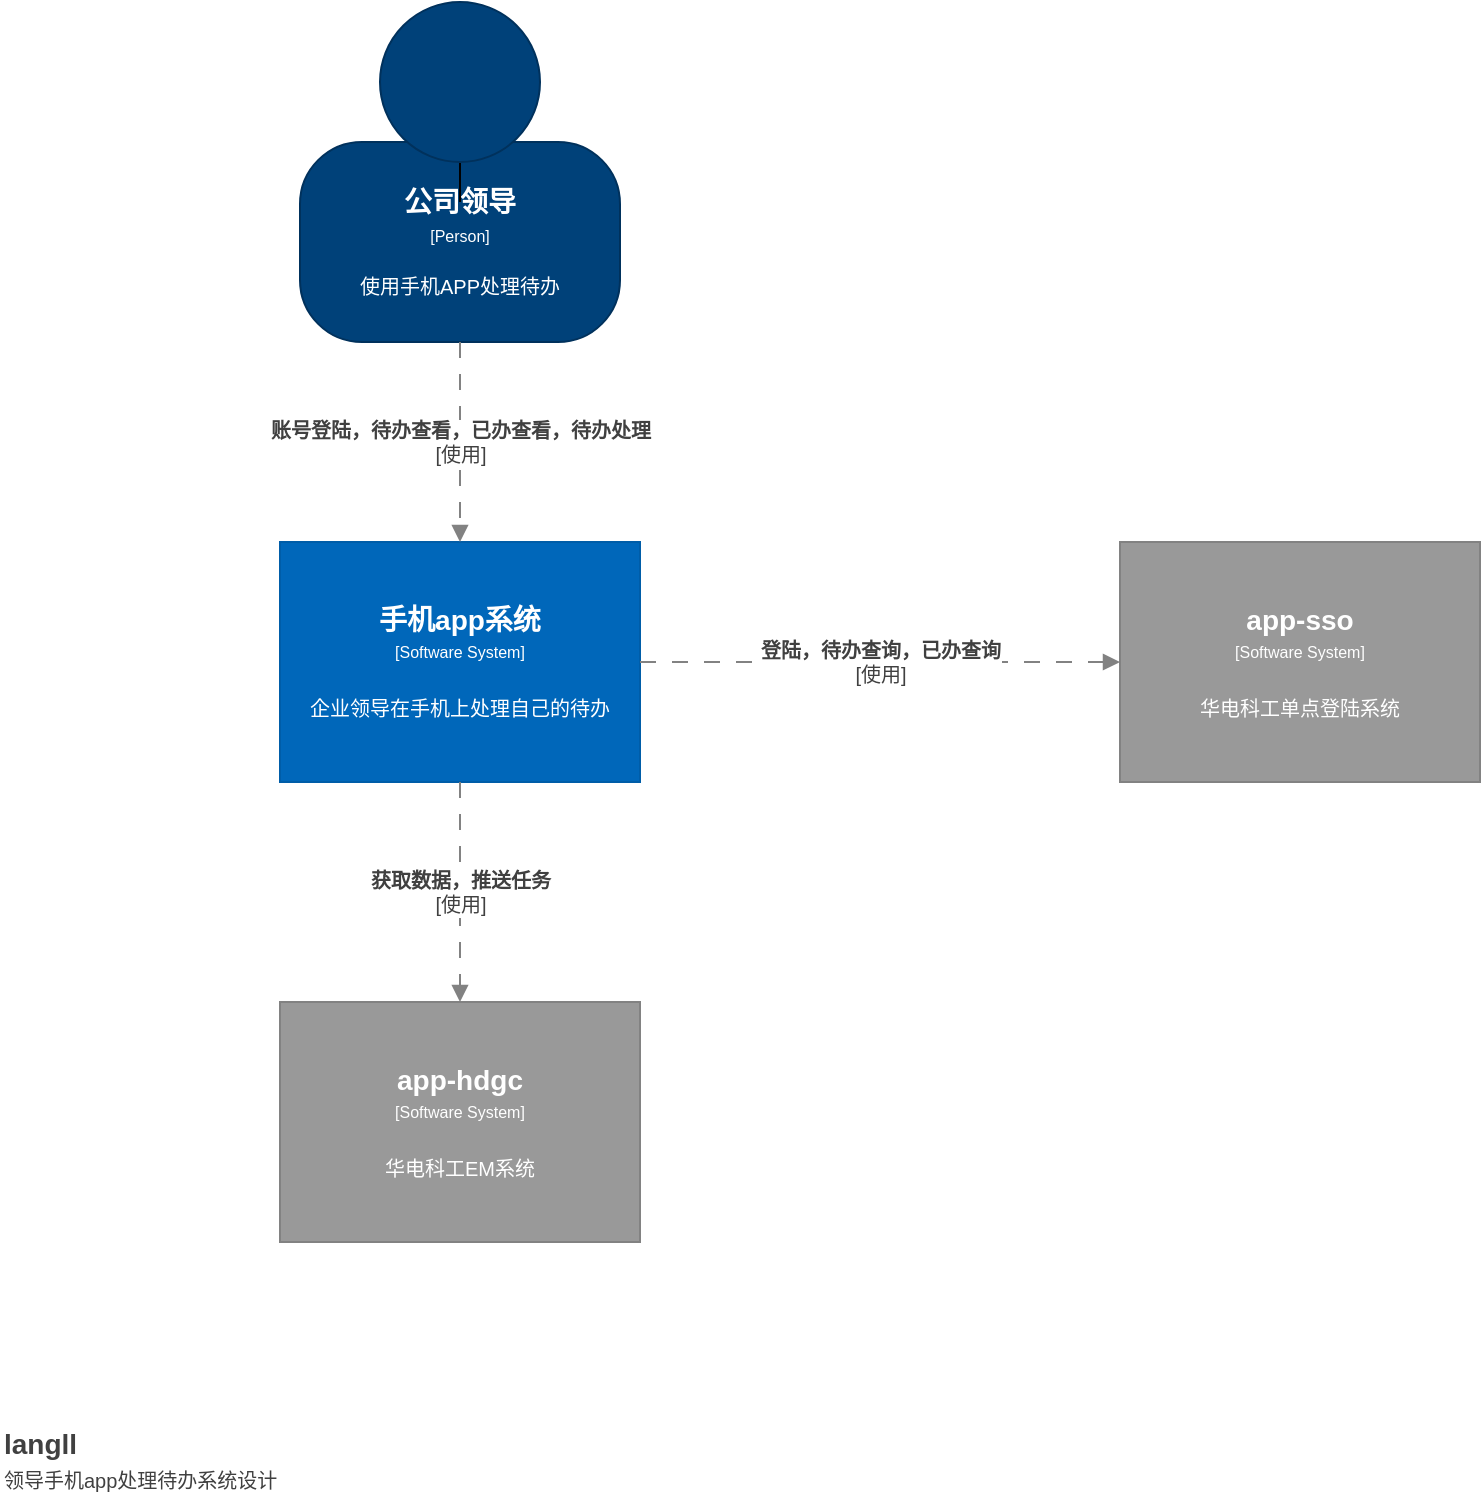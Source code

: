 <mxfile version="13.7.5" type="github" pages="4">
  <diagram id="926w7o4FcigpHhNNAj3N" name="SystemContext">
    <mxGraphModel dx="1494" dy="682" grid="1" gridSize="10" guides="1" tooltips="1" connect="1" arrows="1" fold="1" page="1" pageScale="1" pageWidth="827" pageHeight="1169" math="0" shadow="0">
      <root>
        <mxCell id="0" />
        <mxCell id="1" parent="0" />
        <object label="" placeholders="1" instruction="edit data of the lower shape within the group" id="P8x6p3vfiTRjT2RQCYrA-1">
          <mxCell style="group;resizable=0;" parent="1" vertex="1" connectable="0">
            <mxGeometry x="170" y="50" width="160" height="170" as="geometry" />
          </mxCell>
        </object>
        <object label="&lt;div style=&quot;color: rgb(255 , 255 , 255) ; white-space: normal&quot;&gt;&lt;span style=&quot;font-size: 14px&quot;&gt;&lt;b&gt;%name%&lt;/b&gt;&lt;/span&gt;&lt;/div&gt;&lt;div style=&quot;color: rgb(255 , 255 , 255) ; white-space: normal&quot;&gt;&lt;font style=&quot;font-size: 8px&quot;&gt;[Person]&lt;/font&gt;&lt;/div&gt;&lt;div style=&quot;color: rgb(255 , 255 , 255) ; white-space: normal ; font-size: 8px&quot;&gt;&lt;span style=&quot;font-size: x-small&quot;&gt;&lt;br&gt;&lt;/span&gt;&lt;/div&gt;&lt;div style=&quot;color: rgb(255 , 255 , 255) ; white-space: normal&quot;&gt;&lt;font size=&quot;1&quot;&gt;%description%&lt;/font&gt;&lt;/div&gt;" name="公司领导" description="使用手机APP处理待办" placeholders="1" id="P8x6p3vfiTRjT2RQCYrA-2">
          <mxCell style="rounded=1;whiteSpace=wrap;html=1;strokeColor=#00315C;fillColor=#004179;fontColor=#000000;arcSize=31;" parent="P8x6p3vfiTRjT2RQCYrA-1" vertex="1">
            <mxGeometry y="70" width="160" height="100" as="geometry" />
          </mxCell>
        </object>
        <mxCell id="P8x6p3vfiTRjT2RQCYrA-3" style="edgeStyle=orthogonalEdgeStyle;rounded=0;orthogonalLoop=1;jettySize=auto;html=1;exitX=0.5;exitY=1;exitDx=0;exitDy=0;" parent="P8x6p3vfiTRjT2RQCYrA-1" source="P8x6p3vfiTRjT2RQCYrA-4" target="P8x6p3vfiTRjT2RQCYrA-2" edge="1">
          <mxGeometry relative="1" as="geometry" />
        </mxCell>
        <mxCell id="P8x6p3vfiTRjT2RQCYrA-4" value="" style="ellipse;whiteSpace=wrap;html=1;aspect=fixed;strokeColor=#00315C;fillColor=#004179;fontColor=#000000;" parent="P8x6p3vfiTRjT2RQCYrA-1" vertex="1">
          <mxGeometry x="40" width="80" height="80" as="geometry" />
        </mxCell>
        <object label="&lt;div&gt;&lt;span style=&quot;font-size: 14px&quot;&gt;&lt;b&gt;%name%&lt;/b&gt;&lt;/span&gt;&lt;/div&gt;&lt;div&gt;&lt;span style=&quot;font-size: 8px&quot;&gt;[Software System&lt;/span&gt;&lt;span style=&quot;font-size: 8px&quot;&gt;]&lt;/span&gt;&lt;/div&gt;&lt;div&gt;&lt;span style=&quot;font-size: 8px&quot;&gt;&lt;br&gt;&lt;/span&gt;&lt;/div&gt;&lt;div&gt;&lt;font size=&quot;1&quot;&gt;%description%&lt;/font&gt;&lt;/div&gt;" placeholders="1" name="app-sso" description="华电科工单点登陆系统" id="ylfZQtMYB7meIMETCDR3-1">
          <mxCell style="rounded=0;whiteSpace=wrap;html=1;fillColor=#999999;fontColor=#FFFFFF;strokeColor=#828282;resizable=0;" parent="1" vertex="1">
            <mxGeometry x="580" y="320" width="180" height="120" as="geometry" />
          </mxCell>
        </object>
        <object label="&lt;div&gt;&lt;span style=&quot;font-size: 14px&quot;&gt;&lt;b&gt;%name%&lt;/b&gt;&lt;/span&gt;&lt;/div&gt;&lt;div&gt;&lt;span style=&quot;font-size: 8px&quot;&gt;[Software System&lt;/span&gt;&lt;span style=&quot;font-size: 8px&quot;&gt;]&lt;/span&gt;&lt;/div&gt;&lt;div&gt;&lt;span style=&quot;font-size: 8px&quot;&gt;&lt;br&gt;&lt;/span&gt;&lt;/div&gt;&lt;div&gt;&lt;font size=&quot;1&quot;&gt;%description%&lt;/font&gt;&lt;/div&gt;" placeholders="1" name="app-hdgc" description="华电科工EM系统" id="tbXTZp62uFGgU7DeJs3Y-2">
          <mxCell style="rounded=0;whiteSpace=wrap;html=1;fillColor=#999999;fontColor=#FFFFFF;strokeColor=#828282;resizable=0;" parent="1" vertex="1">
            <mxGeometry x="160" y="550" width="180" height="120" as="geometry" />
          </mxCell>
        </object>
        <object label="&lt;div&gt;&lt;span style=&quot;font-size: 14px&quot;&gt;&lt;b&gt;%name%&lt;/b&gt;&lt;/span&gt;&lt;/div&gt;&lt;div&gt;&lt;span style=&quot;font-size: 8px&quot;&gt;[Software System]&lt;/span&gt;&lt;/div&gt;&lt;div&gt;&lt;span style=&quot;font-size: 8px&quot;&gt;&lt;br&gt;&lt;/span&gt;&lt;/div&gt;&lt;div&gt;&lt;font size=&quot;1&quot;&gt;%description%&lt;/font&gt;&lt;/div&gt;" placeholders="1" name="手机app系统" description="企业领导在手机上处理自己的待办" id="DwefSHbZ7Ruldl-tDyvk-1">
          <mxCell style="rounded=0;whiteSpace=wrap;html=1;fillColor=#0067BA;fontColor=#FFFFFF;strokeColor=#005DA8;resizable=0;" parent="1" vertex="1">
            <mxGeometry x="160" y="320" width="180" height="120" as="geometry" />
          </mxCell>
        </object>
        <object label="%name%&lt;br style=&quot;font-size: 10px&quot;&gt;&lt;font size=&quot;1&quot;&gt;&lt;span style=&quot;font-weight: 400&quot;&gt;%description%&lt;/span&gt;&lt;/font&gt;" placeholders="1" name="langll" description="领导手机app处理待办系统设计" id="DlchU4xsN562yn433zhd-1">
          <mxCell style="text;html=1;resizable=0;points=[];autosize=1;align=left;verticalAlign=top;spacingTop=-4;fontSize=14;fontColor=#404040;fontStyle=1" parent="1" vertex="1">
            <mxGeometry x="20" y="760" width="110" height="40" as="geometry" />
          </mxCell>
        </object>
        <object label="&lt;b&gt;%name%&lt;/b&gt;&lt;br style=&quot;font-size: 10px&quot;&gt;[%technology%]" placeholders="1" name="登陆，待办查询，已办查询" technology="使用" id="pPQWXcppVAksC3vdWv8p-1">
          <mxCell style="endArrow=block;html=1;fontSize=10;fontColor=#404040;strokeWidth=1;endFill=1;dashed=1;dashPattern=8 8;strokeColor=#828282;elbow=vertical;exitX=1;exitY=0.5;exitDx=0;exitDy=0;" parent="1" source="DwefSHbZ7Ruldl-tDyvk-1" target="ylfZQtMYB7meIMETCDR3-1" edge="1">
            <mxGeometry width="50" height="50" relative="1" as="geometry">
              <mxPoint x="320" y="480" as="sourcePoint" />
              <mxPoint x="520" y="480" as="targetPoint" />
            </mxGeometry>
          </mxCell>
        </object>
        <object label="&lt;b&gt;%name%&lt;/b&gt;&lt;br style=&quot;font-size: 10px&quot;&gt;[%technology%]" placeholders="1" name="获取数据，推送任务" technology="使用" id="pPQWXcppVAksC3vdWv8p-2">
          <mxCell style="endArrow=block;html=1;fontSize=10;fontColor=#404040;strokeWidth=1;endFill=1;dashed=1;dashPattern=8 8;strokeColor=#828282;elbow=vertical;exitX=0.5;exitY=1;exitDx=0;exitDy=0;" parent="1" source="DwefSHbZ7Ruldl-tDyvk-1" target="tbXTZp62uFGgU7DeJs3Y-2" edge="1">
            <mxGeometry width="50" height="50" relative="1" as="geometry">
              <mxPoint x="350" y="390" as="sourcePoint" />
              <mxPoint x="590" y="390" as="targetPoint" />
            </mxGeometry>
          </mxCell>
        </object>
        <object label="&lt;b&gt;%name%&lt;/b&gt;&lt;br style=&quot;font-size: 10px&quot;&gt;[%technology%]" placeholders="1" name="账号登陆，待办查看，已办查看，待办处理" technology="使用" id="W298zMpolFrmNejDX7Bh-1">
          <mxCell style="endArrow=block;html=1;fontSize=10;fontColor=#404040;strokeWidth=1;endFill=1;dashed=1;dashPattern=8 8;strokeColor=#828282;elbow=vertical;exitX=0.5;exitY=1;exitDx=0;exitDy=0;" parent="1" source="P8x6p3vfiTRjT2RQCYrA-2" target="DwefSHbZ7Ruldl-tDyvk-1" edge="1">
            <mxGeometry width="50" height="50" relative="1" as="geometry">
              <mxPoint x="320" y="480" as="sourcePoint" />
              <mxPoint x="520" y="480" as="targetPoint" />
            </mxGeometry>
          </mxCell>
        </object>
      </root>
    </mxGraphModel>
  </diagram>
  <diagram id="YbTrzB03rd9YokiMksnH" name="System">
    <mxGraphModel dx="1494" dy="682" grid="1" gridSize="10" guides="1" tooltips="1" connect="1" arrows="1" fold="1" page="1" pageScale="1" pageWidth="827" pageHeight="1169" math="0" shadow="0">
      <root>
        <mxCell id="LcyV73T0PX3PL6ohRNxu-0" />
        <mxCell id="LcyV73T0PX3PL6ohRNxu-1" parent="LcyV73T0PX3PL6ohRNxu-0" />
        <object label="" placeholders="1" instruction="edit data of the lower shape within the group" id="Twr7ePzMuTap9Bz_wyVr-0">
          <mxCell style="group;resizable=0;" vertex="1" connectable="0" parent="LcyV73T0PX3PL6ohRNxu-1">
            <mxGeometry x="180" y="50" width="160" height="170" as="geometry" />
          </mxCell>
        </object>
        <object label="&lt;div style=&quot;color: rgb(255 , 255 , 255) ; white-space: normal&quot;&gt;&lt;span style=&quot;font-size: 14px&quot;&gt;&lt;b&gt;%name%&lt;/b&gt;&lt;/span&gt;&lt;/div&gt;&lt;div style=&quot;color: rgb(255 , 255 , 255) ; white-space: normal&quot;&gt;&lt;font style=&quot;font-size: 8px&quot;&gt;[Person]&lt;/font&gt;&lt;/div&gt;&lt;div style=&quot;color: rgb(255 , 255 , 255) ; white-space: normal ; font-size: 8px&quot;&gt;&lt;span style=&quot;font-size: x-small&quot;&gt;&lt;br&gt;&lt;/span&gt;&lt;/div&gt;&lt;div style=&quot;color: rgb(255 , 255 , 255) ; white-space: normal&quot;&gt;&lt;font size=&quot;1&quot;&gt;%description%&lt;/font&gt;&lt;/div&gt;" name="公司领导" description="使用手机APP处理待办" placeholders="1" id="Twr7ePzMuTap9Bz_wyVr-1">
          <mxCell style="rounded=1;whiteSpace=wrap;html=1;strokeColor=#00315C;fillColor=#004179;fontColor=#000000;arcSize=31;" vertex="1" parent="Twr7ePzMuTap9Bz_wyVr-0">
            <mxGeometry y="70" width="160" height="100" as="geometry" />
          </mxCell>
        </object>
        <mxCell id="Twr7ePzMuTap9Bz_wyVr-2" style="edgeStyle=orthogonalEdgeStyle;rounded=0;orthogonalLoop=1;jettySize=auto;html=1;exitX=0.5;exitY=1;exitDx=0;exitDy=0;" edge="1" parent="Twr7ePzMuTap9Bz_wyVr-0" source="Twr7ePzMuTap9Bz_wyVr-3" target="Twr7ePzMuTap9Bz_wyVr-1">
          <mxGeometry relative="1" as="geometry" />
        </mxCell>
        <mxCell id="Twr7ePzMuTap9Bz_wyVr-3" value="" style="ellipse;whiteSpace=wrap;html=1;aspect=fixed;strokeColor=#00315C;fillColor=#004179;fontColor=#000000;" vertex="1" parent="Twr7ePzMuTap9Bz_wyVr-0">
          <mxGeometry x="40" width="80" height="80" as="geometry" />
        </mxCell>
        <object label="&lt;div&gt;&lt;span style=&quot;font-size: 14px&quot;&gt;&lt;b&gt;%name%&lt;/b&gt;&lt;/span&gt;&lt;/div&gt;&lt;div&gt;&lt;span style=&quot;font-size: 8px&quot;&gt;[Software System&lt;/span&gt;&lt;span style=&quot;font-size: 8px&quot;&gt;]&lt;/span&gt;&lt;/div&gt;&lt;div&gt;&lt;span style=&quot;font-size: 8px&quot;&gt;&lt;br&gt;&lt;/span&gt;&lt;/div&gt;&lt;div&gt;&lt;font size=&quot;1&quot;&gt;%description%&lt;/font&gt;&lt;/div&gt;" placeholders="1" name="app-sso" description="华电科工单点登陆系统" id="Twr7ePzMuTap9Bz_wyVr-4">
          <mxCell style="rounded=0;whiteSpace=wrap;html=1;fillColor=#999999;fontColor=#FFFFFF;strokeColor=#828282;resizable=0;" vertex="1" parent="LcyV73T0PX3PL6ohRNxu-1">
            <mxGeometry x="770" y="380" width="180" height="120" as="geometry" />
          </mxCell>
        </object>
        <object label="&lt;div&gt;&lt;span style=&quot;font-size: 14px&quot;&gt;&lt;b&gt;%name%&lt;/b&gt;&lt;/span&gt;&lt;/div&gt;&lt;div&gt;&lt;span style=&quot;font-size: 8px&quot;&gt;[Software System&lt;/span&gt;&lt;span style=&quot;font-size: 8px&quot;&gt;]&lt;/span&gt;&lt;/div&gt;&lt;div&gt;&lt;span style=&quot;font-size: 8px&quot;&gt;&lt;br&gt;&lt;/span&gt;&lt;/div&gt;&lt;div&gt;&lt;font size=&quot;1&quot;&gt;%description%&lt;/font&gt;&lt;/div&gt;" placeholders="1" name="app-hdgc" description="华电科工EM系统" id="Twr7ePzMuTap9Bz_wyVr-5">
          <mxCell style="rounded=0;whiteSpace=wrap;html=1;fillColor=#999999;fontColor=#FFFFFF;strokeColor=#828282;resizable=0;" vertex="1" parent="LcyV73T0PX3PL6ohRNxu-1">
            <mxGeometry x="770" y="590" width="180" height="120" as="geometry" />
          </mxCell>
        </object>
        <object label="%name%&lt;br style=&quot;font-size: 10px&quot;&gt;&lt;font size=&quot;1&quot;&gt;&lt;span style=&quot;font-weight: 400&quot;&gt;%description%&lt;/span&gt;&lt;/font&gt;" placeholders="1" name="langll" description="领导手机app处理待办系统设计" id="Twr7ePzMuTap9Bz_wyVr-7">
          <mxCell style="text;html=1;resizable=0;points=[];autosize=1;align=left;verticalAlign=top;spacingTop=-4;fontSize=14;fontColor=#404040;fontStyle=1" vertex="1" parent="LcyV73T0PX3PL6ohRNxu-1">
            <mxGeometry y="1090" width="110" height="40" as="geometry" />
          </mxCell>
        </object>
        <object label="&lt;b&gt;%name%&lt;/b&gt;&lt;br style=&quot;font-size: 10px&quot;&gt;[%technology%]" placeholders="1" name="登陆认证，获取待办数据" technology="JSON/HTTP" id="Twr7ePzMuTap9Bz_wyVr-8">
          <mxCell style="endArrow=block;html=1;fontSize=10;fontColor=#404040;strokeWidth=1;endFill=1;dashed=1;dashPattern=8 8;strokeColor=#828282;elbow=vertical;exitX=1;exitY=0.5;exitDx=0;exitDy=0;" edge="1" parent="LcyV73T0PX3PL6ohRNxu-1" source="k0Shb0lEWARSx-tKfr81-1" target="Twr7ePzMuTap9Bz_wyVr-4">
            <mxGeometry width="50" height="50" relative="1" as="geometry">
              <mxPoint x="940" y="200" as="sourcePoint" />
              <mxPoint x="520" y="480" as="targetPoint" />
            </mxGeometry>
          </mxCell>
        </object>
        <object label="&lt;b&gt;%name%&lt;/b&gt;&lt;br style=&quot;font-size: 10px&quot;&gt;[%technology%]" placeholders="1" name="调用API" technology="JSON/HTTP" id="Twr7ePzMuTap9Bz_wyVr-9">
          <mxCell style="endArrow=block;html=1;fontSize=10;fontColor=#404040;strokeWidth=1;endFill=1;dashed=1;dashPattern=8 8;strokeColor=#828282;elbow=vertical;exitX=1;exitY=0.5;exitDx=0;exitDy=0;" edge="1" parent="LcyV73T0PX3PL6ohRNxu-1" source="k0Shb0lEWARSx-tKfr81-1" target="Twr7ePzMuTap9Bz_wyVr-5">
            <mxGeometry width="50" height="50" relative="1" as="geometry">
              <mxPoint x="917" y="510" as="sourcePoint" />
              <mxPoint x="590" y="390" as="targetPoint" />
            </mxGeometry>
          </mxCell>
        </object>
        <object label="&lt;b&gt;%name%&lt;/b&gt;&lt;br style=&quot;font-size: 10px&quot;&gt;[%technology%]" placeholders="1" name="账号登陆，待办查看，已办查看，待办处理" technology="使用" id="Twr7ePzMuTap9Bz_wyVr-10">
          <mxCell style="endArrow=block;html=1;fontSize=10;fontColor=#404040;strokeWidth=1;endFill=1;dashed=1;dashPattern=8 8;strokeColor=#828282;elbow=vertical;exitX=0.5;exitY=1;exitDx=0;exitDy=0;" edge="1" parent="LcyV73T0PX3PL6ohRNxu-1" source="Twr7ePzMuTap9Bz_wyVr-1" target="k0Shb0lEWARSx-tKfr81-0">
            <mxGeometry width="50" height="50" relative="1" as="geometry">
              <mxPoint x="320" y="480" as="sourcePoint" />
              <mxPoint x="250" y="320" as="targetPoint" />
            </mxGeometry>
          </mxCell>
        </object>
        <object label="&lt;font style=&quot;font-size: 10px&quot;&gt;&lt;b&gt;%name%&lt;/b&gt;&lt;br style=&quot;font-size: 10px&quot;&gt;[Software System]&lt;/font&gt;" placeholders="1" name="手机app系统" id="Wf2r7QJFAxk0xwDRZgqB-0">
          <mxCell style="rounded=0;whiteSpace=wrap;html=1;strokeColor=#828282;fillColor=none;fontColor=#000000;align=left;labelPosition=center;verticalLabelPosition=middle;verticalAlign=bottom;dashed=1;strokeWidth=1;perimeterSpacing=0;spacing=2;spacingTop=0;fontSize=10;dashPattern=8 8;" vertex="1" parent="LcyV73T0PX3PL6ohRNxu-1">
            <mxGeometry x="50" y="350" width="420" height="480" as="geometry" />
          </mxCell>
        </object>
        <object label="&lt;div&gt;&lt;span style=&quot;font-size: 14px&quot;&gt;&lt;b&gt;%name%&lt;/b&gt;&lt;/span&gt;&lt;/div&gt;&lt;div&gt;&lt;span style=&quot;font-size: 8px&quot;&gt;[Container: %technology%]&lt;/span&gt;&lt;/div&gt;&lt;div&gt;&lt;span style=&quot;font-size: 8px&quot;&gt;&lt;br&gt;&lt;/span&gt;&lt;/div&gt;&lt;div&gt;&lt;font size=&quot;1&quot;&gt;%description%&lt;/font&gt;&lt;/div&gt;" placeholders="1" name="uni-app手机APP" technology="Hibuilder-uniapp,Vue" description="通过IOS或安卓手机访问科工EM系统" id="k0Shb0lEWARSx-tKfr81-0">
          <mxCell style="rounded=0;whiteSpace=wrap;html=1;fillColor=#3B8CD2;fontColor=#FFFFFF;strokeColor=#2F6FA6;resizable=0;" vertex="1" parent="LcyV73T0PX3PL6ohRNxu-1">
            <mxGeometry x="170" y="380" width="180" height="120" as="geometry" />
          </mxCell>
        </object>
        <object label="&lt;div&gt;&lt;span style=&quot;font-size: 14px&quot;&gt;&lt;b&gt;%name%&lt;/b&gt;&lt;/span&gt;&lt;/div&gt;&lt;div&gt;&lt;span style=&quot;font-size: 8px&quot;&gt;[Container: %technology%]&lt;/span&gt;&lt;/div&gt;&lt;div&gt;&lt;span style=&quot;font-size: 8px&quot;&gt;&lt;br&gt;&lt;/span&gt;&lt;/div&gt;&lt;div&gt;&lt;font size=&quot;1&quot;&gt;%description%&lt;/font&gt;&lt;/div&gt;" placeholders="1" name="mobile-app-agent" technology="springboot" description="将nim请求转换为Restfull API 格式请求" id="k0Shb0lEWARSx-tKfr81-1">
          <mxCell style="rounded=0;whiteSpace=wrap;html=1;fillColor=#3B8CD2;fontColor=#FFFFFF;strokeColor=#2F6FA6;resizable=0;" vertex="1" parent="LcyV73T0PX3PL6ohRNxu-1">
            <mxGeometry x="170" y="590" width="180" height="120" as="geometry" />
          </mxCell>
        </object>
        <object label="&lt;span style=&quot;font-size: 10px&quot;&gt;&lt;b&gt;%name%&lt;/b&gt;&lt;br&gt;[%technology%]&lt;br&gt;&lt;/span&gt;" placeholders="1" name="使用Restfull API获取数据" technology="JSON/HTTP" id="Vb6xu-7JmL0CAbKSE_j--0">
          <mxCell style="endArrow=block;html=1;fontSize=10;fontColor=#404040;strokeWidth=1;endFill=1;strokeColor=#828282;elbow=vertical;exitX=0.5;exitY=1;exitDx=0;exitDy=0;" edge="1" parent="LcyV73T0PX3PL6ohRNxu-1" source="k0Shb0lEWARSx-tKfr81-0" target="k0Shb0lEWARSx-tKfr81-1">
            <mxGeometry width="50" height="50" relative="1" as="geometry">
              <mxPoint x="320" y="519.5" as="sourcePoint" />
              <mxPoint x="520" y="519.5" as="targetPoint" />
            </mxGeometry>
          </mxCell>
        </object>
      </root>
    </mxGraphModel>
  </diagram>
  <diagram id="suKDbcjLib8YnKp1du9P" name="Container">
    <mxGraphModel dx="1494" dy="682" grid="1" gridSize="10" guides="1" tooltips="1" connect="1" arrows="1" fold="1" page="1" pageScale="1" pageWidth="827" pageHeight="1169" math="0" shadow="0">
      <root>
        <mxCell id="1xyc6LMgW7tqi_s7rw1u-0" />
        <mxCell id="1xyc6LMgW7tqi_s7rw1u-1" parent="1xyc6LMgW7tqi_s7rw1u-0" />
        <object label="&lt;div&gt;&lt;span style=&quot;font-size: 14px&quot;&gt;&lt;b&gt;%name%&lt;/b&gt;&lt;/span&gt;&lt;/div&gt;&lt;div&gt;&lt;span style=&quot;font-size: 8px&quot;&gt;[Container: %technology%]&lt;/span&gt;&lt;/div&gt;&lt;div&gt;&lt;span style=&quot;font-size: 8px&quot;&gt;&lt;br&gt;&lt;/span&gt;&lt;/div&gt;&lt;div&gt;&lt;font size=&quot;1&quot;&gt;%description%&lt;/font&gt;&lt;/div&gt;" placeholders="1" name="uni-app手机APP" technology="Hibuilder-uniapp,Vue" description="通过IOS或安卓手机访问科工EM系统" id="BZEOfzJLHKdjuM5mQ3xz-0">
          <mxCell style="rounded=0;whiteSpace=wrap;html=1;fillColor=#3B8CD2;fontColor=#FFFFFF;strokeColor=#2F6FA6;resizable=0;" vertex="1" parent="1xyc6LMgW7tqi_s7rw1u-1">
            <mxGeometry x="260" y="140" width="180" height="120" as="geometry" />
          </mxCell>
        </object>
        <object label="&lt;font style=&quot;font-size: 10px&quot;&gt;&lt;b&gt;%name%&lt;/b&gt;&lt;br style=&quot;font-size: 10px&quot;&gt;[Container]&lt;/font&gt;" placeholders="1" name="Container Name" id="_BWij0c4w9XL1FOJnLM7-0">
          <mxCell style="rounded=0;whiteSpace=wrap;html=1;strokeColor=#828282;fillColor=none;fontColor=#000000;align=left;labelPosition=center;verticalLabelPosition=middle;verticalAlign=bottom;dashed=1;strokeWidth=1;perimeterSpacing=0;spacing=2;spacingTop=0;fontSize=10;dashPattern=8 8;container=0;" vertex="1" parent="1xyc6LMgW7tqi_s7rw1u-1">
            <mxGeometry x="260" y="330" width="200" height="240" as="geometry">
              <mxRectangle x="560" y="40" width="110" height="30" as="alternateBounds" />
            </mxGeometry>
          </mxCell>
        </object>
        <object label="&lt;div&gt;&lt;span style=&quot;font-size: 14px&quot;&gt;&lt;b&gt;%name%&lt;/b&gt;&lt;/span&gt;&lt;/div&gt;&lt;div&gt;&lt;span style=&quot;font-size: 8px&quot;&gt;[Software System&lt;/span&gt;&lt;span style=&quot;font-size: 8px&quot;&gt;]&lt;/span&gt;&lt;/div&gt;&lt;div&gt;&lt;span style=&quot;font-size: 8px&quot;&gt;&lt;br&gt;&lt;/span&gt;&lt;/div&gt;&lt;div&gt;&lt;font size=&quot;1&quot;&gt;%description%&lt;/font&gt;&lt;/div&gt;" placeholders="1" name="app-sso" description="华电科工单点登陆系统" id="rDLCph1-E-94YYrnr1zB-0">
          <mxCell style="rounded=0;whiteSpace=wrap;html=1;fillColor=#999999;fontColor=#FFFFFF;strokeColor=#828282;resizable=0;" vertex="1" parent="1xyc6LMgW7tqi_s7rw1u-1">
            <mxGeometry x="130" y="720" width="180" height="120" as="geometry" />
          </mxCell>
        </object>
        <object label="&lt;div&gt;&lt;span style=&quot;font-size: 14px&quot;&gt;&lt;b&gt;%name%&lt;/b&gt;&lt;/span&gt;&lt;/div&gt;&lt;div&gt;&lt;span style=&quot;font-size: 8px&quot;&gt;[Software System&lt;/span&gt;&lt;span style=&quot;font-size: 8px&quot;&gt;]&lt;/span&gt;&lt;/div&gt;&lt;div&gt;&lt;span style=&quot;font-size: 8px&quot;&gt;&lt;br&gt;&lt;/span&gt;&lt;/div&gt;&lt;div&gt;&lt;font size=&quot;1&quot;&gt;%description%&lt;/font&gt;&lt;/div&gt;" placeholders="1" name="app-hdgc" description="华电科工EM系统" id="rDLCph1-E-94YYrnr1zB-1">
          <mxCell style="rounded=0;whiteSpace=wrap;html=1;fillColor=#999999;fontColor=#FFFFFF;strokeColor=#828282;resizable=0;" vertex="1" parent="1xyc6LMgW7tqi_s7rw1u-1">
            <mxGeometry x="500" y="720" width="180" height="120" as="geometry" />
          </mxCell>
        </object>
      </root>
    </mxGraphModel>
  </diagram>
  <diagram id="LUl45u_zLt7ybntfkRMt" name="C4图形">
    <mxGraphModel dx="1494" dy="682" grid="1" gridSize="10" guides="1" tooltips="1" connect="1" arrows="1" fold="1" page="1" pageScale="1" pageWidth="827" pageHeight="1169" math="0" shadow="0">
      <root>
        <mxCell id="tqjPZW1IThkiagwc5jfw-0" />
        <mxCell id="tqjPZW1IThkiagwc5jfw-1" parent="tqjPZW1IThkiagwc5jfw-0" />
        <object label="" placeholders="1" instruction="edit data of the lower shape within the group" id="rskeCoYHoDM66etp0lgR-0">
          <mxCell style="group;resizable=0;" parent="tqjPZW1IThkiagwc5jfw-1" vertex="1" connectable="0">
            <mxGeometry x="90" y="20" width="160" height="170" as="geometry" />
          </mxCell>
        </object>
        <object label="&lt;div style=&quot;color: rgb(255 , 255 , 255) ; white-space: normal&quot;&gt;&lt;span style=&quot;font-size: 14px&quot;&gt;&lt;b&gt;%name%&lt;/b&gt;&lt;/span&gt;&lt;/div&gt;&lt;div style=&quot;color: rgb(255 , 255 , 255) ; white-space: normal&quot;&gt;&lt;font style=&quot;font-size: 8px&quot;&gt;[Person]&lt;/font&gt;&lt;/div&gt;&lt;div style=&quot;color: rgb(255 , 255 , 255) ; white-space: normal ; font-size: 8px&quot;&gt;&lt;span style=&quot;font-size: x-small&quot;&gt;&lt;br&gt;&lt;/span&gt;&lt;/div&gt;&lt;div style=&quot;color: rgb(255 , 255 , 255) ; white-space: normal&quot;&gt;&lt;font size=&quot;1&quot;&gt;%description%&lt;/font&gt;&lt;/div&gt;" name="Actor Name" description="Description" placeholders="1" id="rskeCoYHoDM66etp0lgR-1">
          <mxCell style="rounded=1;whiteSpace=wrap;html=1;strokeColor=#00315C;fillColor=#004179;fontColor=#000000;arcSize=31;" parent="rskeCoYHoDM66etp0lgR-0" vertex="1">
            <mxGeometry y="70" width="160" height="100" as="geometry" />
          </mxCell>
        </object>
        <mxCell id="rskeCoYHoDM66etp0lgR-2" style="edgeStyle=orthogonalEdgeStyle;rounded=0;orthogonalLoop=1;jettySize=auto;html=1;exitX=0.5;exitY=1;exitDx=0;exitDy=0;" parent="rskeCoYHoDM66etp0lgR-0" source="rskeCoYHoDM66etp0lgR-3" target="rskeCoYHoDM66etp0lgR-1" edge="1">
          <mxGeometry relative="1" as="geometry" />
        </mxCell>
        <mxCell id="rskeCoYHoDM66etp0lgR-3" value="" style="ellipse;whiteSpace=wrap;html=1;aspect=fixed;strokeColor=#00315C;fillColor=#004179;fontColor=#000000;" parent="rskeCoYHoDM66etp0lgR-0" vertex="1">
          <mxGeometry x="40" width="80" height="80" as="geometry" />
        </mxCell>
        <object label="&lt;font style=&quot;font-size: 10px&quot;&gt;&lt;b&gt;%name%&lt;/b&gt;&lt;br style=&quot;font-size: 10px&quot;&gt;[Software System]&lt;/font&gt;" placeholders="1" name="Software System Name" id="rskeCoYHoDM66etp0lgR-4">
          <mxCell style="rounded=0;whiteSpace=wrap;html=1;strokeColor=#828282;fillColor=none;fontColor=#000000;align=left;labelPosition=center;verticalLabelPosition=middle;verticalAlign=bottom;dashed=1;strokeWidth=1;perimeterSpacing=0;spacing=2;spacingTop=0;fontSize=10;dashPattern=8 8;" parent="tqjPZW1IThkiagwc5jfw-1" vertex="1">
            <mxGeometry x="320" y="40" width="200" height="370" as="geometry" />
          </mxCell>
        </object>
        <object label="&lt;div style=&quot;color: rgb(255 , 255 , 255) ; white-space: normal&quot;&gt;&lt;span style=&quot;font-size: 14px&quot;&gt;&lt;b&gt;%name%&lt;/b&gt;&lt;/span&gt;&lt;/div&gt;&lt;div style=&quot;color: rgb(255 , 255 , 255) ; font-size: 12px ; white-space: normal&quot;&gt;&lt;font style=&quot;font-size: 8px&quot;&gt;[Container: %technology%]&lt;/font&gt;&lt;/div&gt;&lt;div style=&quot;color: rgb(255 , 255 , 255) ; white-space: normal ; font-size: 8px&quot;&gt;&lt;font style=&quot;line-height: 9.6px&quot;&gt;&lt;br&gt;&lt;/font&gt;&lt;/div&gt;&lt;div style=&quot;color: rgb(255 , 255 , 255) ; white-space: normal&quot;&gt;%description%&lt;/div&gt;" placeholders="1" name="Container Name" description="Description" technology="e.g. PostgreSQL" id="rskeCoYHoDM66etp0lgR-5">
          <mxCell style="shape=cylinder;whiteSpace=wrap;html=1;boundedLbl=1;backgroundOutline=1;strokeColor=#2F6FA6;strokeWidth=1;fillColor=#3B8CD2;fontSize=9;fontColor=#000000;align=center;resizable=0;" parent="tqjPZW1IThkiagwc5jfw-1" vertex="1">
            <mxGeometry x="320" y="560" width="180" height="120" as="geometry" />
          </mxCell>
        </object>
        <object label="&lt;b&gt;%name%&lt;/b&gt;&lt;br style=&quot;font-size: 10px&quot;&gt;[%technology%]" placeholders="1" name="Dependency Operation Name" technology="JDBC" id="rskeCoYHoDM66etp0lgR-6">
          <mxCell style="endArrow=block;html=1;fontSize=10;fontColor=#404040;strokeWidth=1;endFill=1;dashed=1;dashPattern=8 8;strokeColor=#828282;elbow=vertical;" parent="tqjPZW1IThkiagwc5jfw-1" edge="1">
            <mxGeometry width="50" height="50" relative="1" as="geometry">
              <mxPoint x="320" y="480" as="sourcePoint" />
              <mxPoint x="520" y="480" as="targetPoint" />
            </mxGeometry>
          </mxCell>
        </object>
        <object label="&lt;span style=&quot;font-size: 10px&quot;&gt;&lt;b&gt;%name%&lt;/b&gt;&lt;br&gt;[%technology%]&lt;br&gt;&lt;/span&gt;" placeholders="1" name="Data Flow Item Name" technology="HTTP" id="rskeCoYHoDM66etp0lgR-7">
          <mxCell style="endArrow=block;html=1;fontSize=10;fontColor=#404040;strokeWidth=1;endFill=1;strokeColor=#828282;elbow=vertical;" parent="tqjPZW1IThkiagwc5jfw-1" edge="1">
            <mxGeometry width="50" height="50" relative="1" as="geometry">
              <mxPoint x="320" y="519.5" as="sourcePoint" />
              <mxPoint x="520" y="519.5" as="targetPoint" />
            </mxGeometry>
          </mxCell>
        </object>
        <object label="%name%&lt;br style=&quot;font-size: 10px&quot;&gt;&lt;font size=&quot;1&quot;&gt;&lt;span style=&quot;font-weight: 400&quot;&gt;%description%&lt;/span&gt;&lt;/font&gt;" placeholders="1" name="Diagram Name" description="Description" id="rskeCoYHoDM66etp0lgR-8">
          <mxCell style="text;html=1;resizable=0;points=[];autosize=1;align=left;verticalAlign=top;spacingTop=-4;fontSize=14;fontColor=#404040;fontStyle=1" parent="tqjPZW1IThkiagwc5jfw-1" vertex="1">
            <mxGeometry x="80" y="880" width="110" height="40" as="geometry" />
          </mxCell>
        </object>
        <object label="&lt;div&gt;&lt;span style=&quot;font-size: 14px&quot;&gt;&lt;b&gt;%name%&lt;/b&gt;&lt;/span&gt;&lt;/div&gt;&lt;div&gt;&lt;span style=&quot;font-size: 8px&quot;&gt;[Software System&lt;/span&gt;&lt;span style=&quot;font-size: 8px&quot;&gt;]&lt;/span&gt;&lt;/div&gt;&lt;div&gt;&lt;span style=&quot;font-size: 8px&quot;&gt;&lt;br&gt;&lt;/span&gt;&lt;/div&gt;&lt;div&gt;&lt;font size=&quot;1&quot;&gt;%description%&lt;/font&gt;&lt;/div&gt;" placeholders="1" name="External System Name" description="Description of Software System" id="rskeCoYHoDM66etp0lgR-9">
          <mxCell style="rounded=0;whiteSpace=wrap;html=1;fillColor=#999999;fontColor=#FFFFFF;strokeColor=#828282;resizable=0;" parent="tqjPZW1IThkiagwc5jfw-1" vertex="1">
            <mxGeometry x="80" y="240" width="180" height="120" as="geometry" />
          </mxCell>
        </object>
        <object label="&lt;div&gt;&lt;span style=&quot;font-size: 14px&quot;&gt;&lt;b&gt;%name%&lt;/b&gt;&lt;/span&gt;&lt;/div&gt;&lt;div&gt;&lt;span style=&quot;font-size: 8px&quot;&gt;[Software System]&lt;/span&gt;&lt;/div&gt;&lt;div&gt;&lt;span style=&quot;font-size: 8px&quot;&gt;&lt;br&gt;&lt;/span&gt;&lt;/div&gt;&lt;div&gt;&lt;font size=&quot;1&quot;&gt;%description%&lt;/font&gt;&lt;/div&gt;" placeholders="1" name="Software System Name" description="Description" id="rskeCoYHoDM66etp0lgR-10">
          <mxCell style="rounded=0;whiteSpace=wrap;html=1;fillColor=#0067BA;fontColor=#FFFFFF;strokeColor=#005DA8;resizable=0;" parent="tqjPZW1IThkiagwc5jfw-1" vertex="1">
            <mxGeometry x="80" y="400" width="180" height="120" as="geometry" />
          </mxCell>
        </object>
        <object label="&lt;div&gt;&lt;span style=&quot;font-size: 14px&quot;&gt;&lt;b&gt;%name%&lt;/b&gt;&lt;/span&gt;&lt;/div&gt;&lt;div&gt;&lt;span style=&quot;font-size: 8px&quot;&gt;[Container: %technology%]&lt;/span&gt;&lt;/div&gt;&lt;div&gt;&lt;span style=&quot;font-size: 8px&quot;&gt;&lt;br&gt;&lt;/span&gt;&lt;/div&gt;&lt;div&gt;&lt;font size=&quot;1&quot;&gt;%description%&lt;/font&gt;&lt;/div&gt;" placeholders="1" name="Container Name" technology="e.g. Python, Flask" description="Description" id="rskeCoYHoDM66etp0lgR-11">
          <mxCell style="rounded=0;whiteSpace=wrap;html=1;fillColor=#3B8CD2;fontColor=#FFFFFF;strokeColor=#2F6FA6;resizable=0;" parent="tqjPZW1IThkiagwc5jfw-1" vertex="1">
            <mxGeometry x="80" y="560" width="180" height="120" as="geometry" />
          </mxCell>
        </object>
        <object label="&lt;div&gt;&lt;span style=&quot;font-size: 14px&quot;&gt;&lt;b&gt;%name%&lt;/b&gt;&lt;/span&gt;&lt;/div&gt;&lt;div&gt;&lt;span style=&quot;font-size: 8px&quot;&gt;[Component: %technology%]&lt;/span&gt;&lt;/div&gt;&lt;div&gt;&lt;span style=&quot;font-size: 8px&quot;&gt;&lt;br&gt;&lt;/span&gt;&lt;/div&gt;&lt;div&gt;&lt;font size=&quot;1&quot;&gt;%description%&lt;/font&gt;&lt;/div&gt;" placeholders="1" name="Component Name" technology="e.g. Spring Bean" description="Description" id="rskeCoYHoDM66etp0lgR-12">
          <mxCell style="rounded=0;whiteSpace=wrap;html=1;fillColor=#85baf0;fontColor=#000000;strokeColor=#6992BD;resizable=0;" parent="tqjPZW1IThkiagwc5jfw-1" vertex="1">
            <mxGeometry x="80" y="720" width="180" height="120" as="geometry" />
          </mxCell>
        </object>
        <object label="&lt;font style=&quot;font-size: 10px&quot;&gt;&lt;b&gt;%name%&lt;/b&gt;&lt;br style=&quot;font-size: 10px&quot;&gt;[Container]&lt;/font&gt;" placeholders="1" name="Container Name" id="rskeCoYHoDM66etp0lgR-13">
          <mxCell style="rounded=0;whiteSpace=wrap;html=1;strokeColor=#828282;fillColor=none;fontColor=#000000;align=left;labelPosition=center;verticalLabelPosition=middle;verticalAlign=bottom;dashed=1;strokeWidth=1;perimeterSpacing=0;spacing=2;spacingTop=0;fontSize=10;dashPattern=8 8;container=0;" parent="tqjPZW1IThkiagwc5jfw-1" vertex="1">
            <mxGeometry x="560" y="40" width="200" height="370" as="geometry">
              <mxRectangle x="560" y="40" width="110" height="30" as="alternateBounds" />
            </mxGeometry>
          </mxCell>
        </object>
        <object label="&lt;font style=&quot;font-size: 10px&quot;&gt;&lt;b&gt;%name%&lt;/b&gt;&lt;br style=&quot;font-size: 10px&quot;&gt;[Domain]&lt;/font&gt;" placeholders="1" name="Domain Name" id="rskeCoYHoDM66etp0lgR-14">
          <mxCell style="rounded=0;whiteSpace=wrap;html=1;strokeColor=#828282;fillColor=none;fontColor=#000000;align=left;labelPosition=center;verticalLabelPosition=middle;verticalAlign=bottom;dashed=1;strokeWidth=1;perimeterSpacing=0;spacing=2;spacingTop=0;fontSize=10;dashPattern=8 8;" parent="tqjPZW1IThkiagwc5jfw-1" vertex="1">
            <mxGeometry x="560" y="480" width="200" height="370" as="geometry" />
          </mxCell>
        </object>
        <object label="" placeholders="1" instruction="edit data of the lower shape within the group" id="rskeCoYHoDM66etp0lgR-15">
          <mxCell style="group;resizable=0;" parent="tqjPZW1IThkiagwc5jfw-1" vertex="1" connectable="0">
            <mxGeometry x="330" y="720" width="160" height="170" as="geometry" />
          </mxCell>
        </object>
        <object label="&lt;div style=&quot;color: rgb(255 , 255 , 255) ; white-space: normal&quot;&gt;&lt;span style=&quot;font-size: 14px&quot;&gt;&lt;b&gt;%name%&lt;/b&gt;&lt;/span&gt;&lt;/div&gt;&lt;div style=&quot;color: rgb(255 , 255 , 255) ; white-space: normal&quot;&gt;&lt;font style=&quot;font-size: 8px&quot;&gt;[Person]&lt;/font&gt;&lt;/div&gt;&lt;div style=&quot;color: rgb(255 , 255 , 255) ; white-space: normal ; font-size: 8px&quot;&gt;&lt;span style=&quot;font-size: x-small&quot;&gt;&lt;br&gt;&lt;/span&gt;&lt;/div&gt;&lt;div style=&quot;color: rgb(255 , 255 , 255) ; white-space: normal&quot;&gt;&lt;font size=&quot;1&quot;&gt;%description%&lt;/font&gt;&lt;/div&gt;" name="External Actor Name" description="Description" placeholders="1" id="rskeCoYHoDM66etp0lgR-16">
          <mxCell style="rounded=1;whiteSpace=wrap;html=1;strokeColor=#828282;fillColor=#999999;fontColor=#000000;arcSize=31;" parent="rskeCoYHoDM66etp0lgR-15" vertex="1">
            <mxGeometry y="70" width="160" height="100" as="geometry" />
          </mxCell>
        </object>
        <mxCell id="rskeCoYHoDM66etp0lgR-17" value="" style="ellipse;whiteSpace=wrap;html=1;aspect=fixed;strokeColor=#828282;fillColor=#999999;fontColor=#000000;" parent="rskeCoYHoDM66etp0lgR-15" vertex="1">
          <mxGeometry x="40" width="80" height="80" as="geometry" />
        </mxCell>
      </root>
    </mxGraphModel>
  </diagram>
</mxfile>
